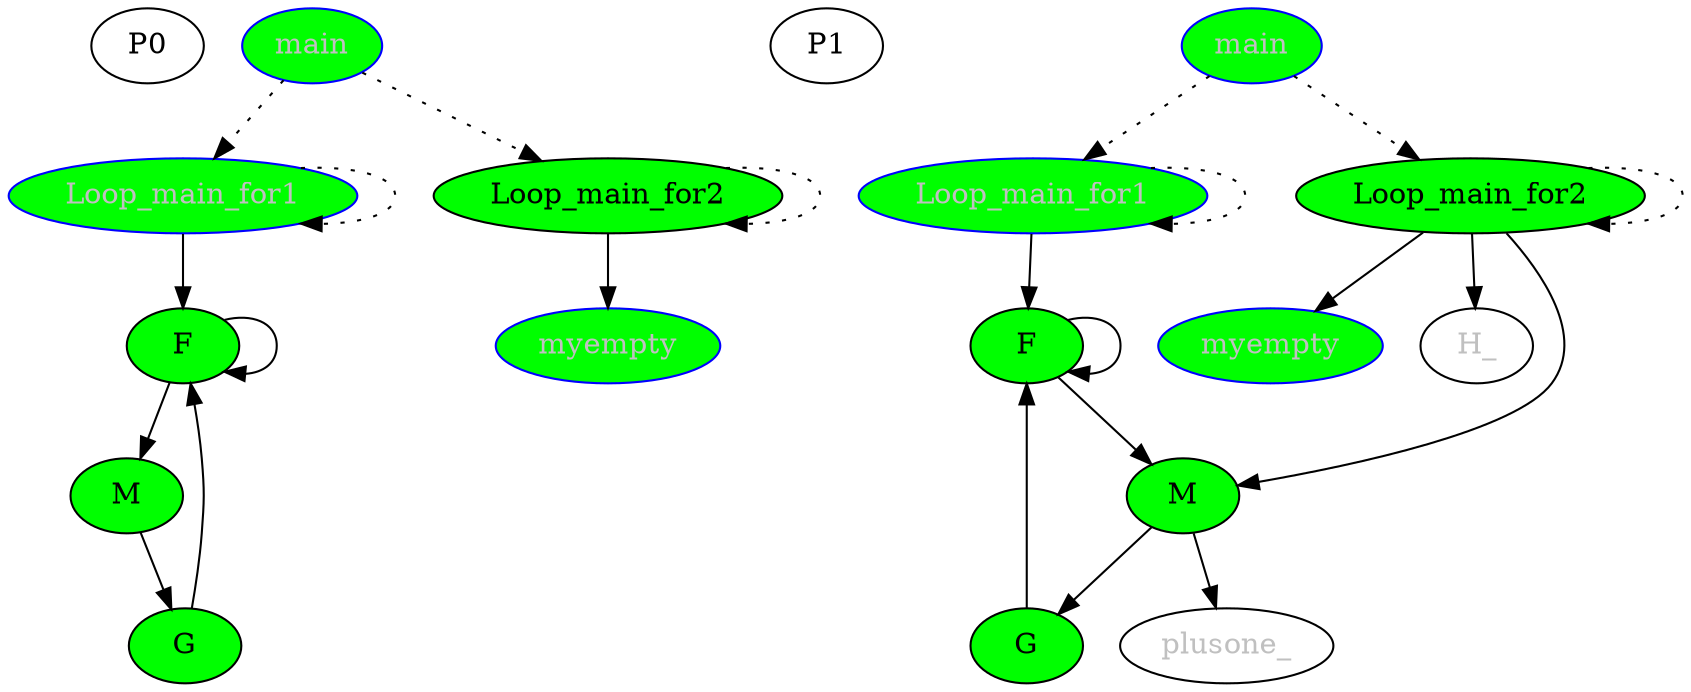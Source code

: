 digraph G{
subgraph G0{ 
side0[label = P0]
node[color = black];
F0[label = "F",fontcolor = "black"];
myempty0[label = "myempty",fontcolor = "grey"];
Loop_main_for10[label = "Loop_main_for1",fontcolor = "grey"];
G0[label = "G",fontcolor = "black"];
Loop_main_for20[label = "Loop_main_for2",fontcolor = "black"];
main0[label = "main",fontcolor = "grey"];
M0[label = "M",fontcolor = "black"];
F0[shape = "ellipse",  style = "filled", fillcolor = "green"]
myempty0[shape = "ellipse", color = "blue", style = "filled", fillcolor = "green"]
Loop_main_for10[shape = "ellipse", color = "blue", style = "filled", fillcolor = "green"]
G0[shape = "ellipse",  style = "filled", fillcolor = "green"]
Loop_main_for20[shape = "ellipse",  style = "filled", fillcolor = "green"]
main0[shape = "ellipse", color = "blue", style = "filled", fillcolor = "green"]
M0[shape = "ellipse",  style = "filled", fillcolor = "green"]
F0->F0
Loop_main_for10->F0
G0->F0
Loop_main_for20->myempty0
main0->Loop_main_for10[style = dotted]
Loop_main_for10->Loop_main_for10[style = dotted]
M0->G0
main0->Loop_main_for20[style = dotted]
Loop_main_for20->Loop_main_for20[style = dotted]
F0->M0
}
subgraph G1{ 
side1[label = P1]
node[color = black];
F1[label = "F",fontcolor = "black"];
myempty1[label = "myempty",fontcolor = "grey"];
Loop_main_for11[label = "Loop_main_for1",fontcolor = "grey"];
G1[label = "G",fontcolor = "black"];
Loop_main_for21[label = "Loop_main_for2",fontcolor = "black"];
main1[label = "main",fontcolor = "grey"];
H_1[label = "H_",fontcolor = "grey"];
plusone_1[label = "plusone_",fontcolor = "grey"];
M1[label = "M",fontcolor = "black"];
F1[shape = "ellipse",  style = "filled", fillcolor = "green"]
myempty1[shape = "ellipse", color = "blue", style = "filled", fillcolor = "green"]
Loop_main_for11[shape = "ellipse", color = "blue", style = "filled", fillcolor = "green"]
G1[shape = "ellipse",  style = "filled", fillcolor = "green"]
Loop_main_for21[shape = "ellipse",  style = "filled", fillcolor = "green"]
main1[shape = "ellipse", color = "blue", style = "filled", fillcolor = "green"]
H_1[shape = "ellipse",  style = "filled", fillcolor = "white"]
plusone_1[shape = "ellipse",  style = "filled", fillcolor = "white"]
M1[shape = "ellipse",  style = "filled", fillcolor = "green"]
F1->F1
Loop_main_for11->F1
G1->F1
Loop_main_for21->myempty1
main1->Loop_main_for11[style = dotted]
Loop_main_for11->Loop_main_for11[style = dotted]
M1->G1
main1->Loop_main_for21[style = dotted]
Loop_main_for21->Loop_main_for21[style = dotted]
Loop_main_for21->H_1
M1->plusone_1
F1->M1
Loop_main_for21->M1
}
}

